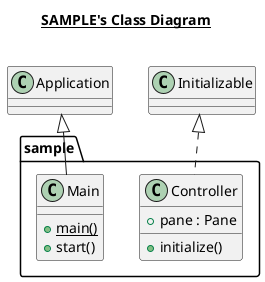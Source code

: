 @startuml

title __SAMPLE's Class Diagram__\n

  namespace sample {
    class sample.Controller {
        + pane : Pane
        + initialize()
    }
  }
  

  namespace sample {
    class sample.Main {
        {static} + main()
        + start()
    }
  }
  

  sample.Controller .up.|> Initializable
  sample.Main -up-|> Application

@enduml
